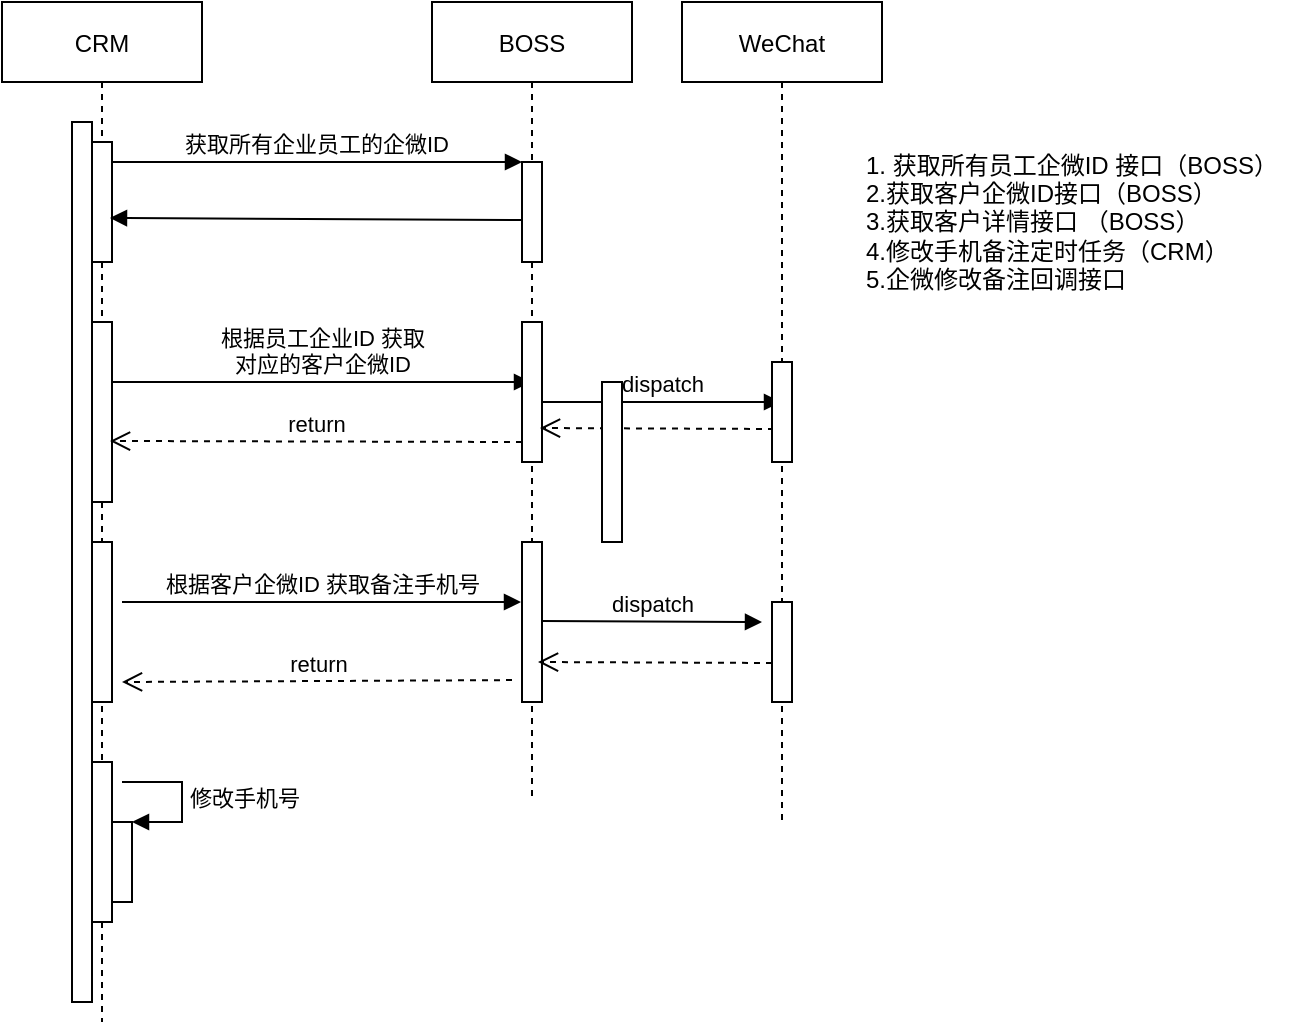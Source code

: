 <mxfile version="16.5.6" type="github">
  <diagram id="kgpKYQtTHZ0yAKxKKP6v" name="Page-1">
    <mxGraphModel dx="946" dy="513" grid="1" gridSize="10" guides="1" tooltips="1" connect="1" arrows="1" fold="1" page="1" pageScale="1" pageWidth="850" pageHeight="1100" math="0" shadow="0">
      <root>
        <mxCell id="0" />
        <mxCell id="1" parent="0" />
        <mxCell id="3nuBFxr9cyL0pnOWT2aG-1" value="CRM" style="shape=umlLifeline;perimeter=lifelinePerimeter;container=1;collapsible=0;recursiveResize=0;rounded=0;shadow=0;strokeWidth=1;" parent="1" vertex="1">
          <mxGeometry x="120" y="80" width="100" height="510" as="geometry" />
        </mxCell>
        <mxCell id="3nuBFxr9cyL0pnOWT2aG-2" value="" style="points=[];perimeter=orthogonalPerimeter;rounded=0;shadow=0;strokeWidth=1;" parent="3nuBFxr9cyL0pnOWT2aG-1" vertex="1">
          <mxGeometry x="45" y="70" width="10" height="60" as="geometry" />
        </mxCell>
        <mxCell id="1vOSKHXe1nliGFfEZGOb-3" value="" style="points=[];perimeter=orthogonalPerimeter;rounded=0;shadow=0;strokeWidth=1;" vertex="1" parent="3nuBFxr9cyL0pnOWT2aG-1">
          <mxGeometry x="45" y="160" width="10" height="90" as="geometry" />
        </mxCell>
        <mxCell id="1vOSKHXe1nliGFfEZGOb-5" value="根据员工企业ID 获取&lt;br&gt;对应的客户企微ID" style="html=1;verticalAlign=bottom;endArrow=block;rounded=0;" edge="1" parent="3nuBFxr9cyL0pnOWT2aG-1" target="3nuBFxr9cyL0pnOWT2aG-5">
          <mxGeometry width="80" relative="1" as="geometry">
            <mxPoint x="55" y="190" as="sourcePoint" />
            <mxPoint x="135" y="190" as="targetPoint" />
          </mxGeometry>
        </mxCell>
        <mxCell id="1vOSKHXe1nliGFfEZGOb-9" value="" style="html=1;points=[];perimeter=orthogonalPerimeter;" vertex="1" parent="3nuBFxr9cyL0pnOWT2aG-1">
          <mxGeometry x="45" y="270" width="10" height="80" as="geometry" />
        </mxCell>
        <mxCell id="1vOSKHXe1nliGFfEZGOb-16" value="" style="html=1;points=[];perimeter=orthogonalPerimeter;" vertex="1" parent="3nuBFxr9cyL0pnOWT2aG-1">
          <mxGeometry x="45" y="380" width="10" height="80" as="geometry" />
        </mxCell>
        <mxCell id="1vOSKHXe1nliGFfEZGOb-17" value="" style="html=1;points=[];perimeter=orthogonalPerimeter;" vertex="1" parent="3nuBFxr9cyL0pnOWT2aG-1">
          <mxGeometry x="55" y="410" width="10" height="40" as="geometry" />
        </mxCell>
        <mxCell id="1vOSKHXe1nliGFfEZGOb-18" value="修改手机号" style="edgeStyle=orthogonalEdgeStyle;html=1;align=left;spacingLeft=2;endArrow=block;rounded=0;entryX=1;entryY=0;" edge="1" target="1vOSKHXe1nliGFfEZGOb-17" parent="3nuBFxr9cyL0pnOWT2aG-1">
          <mxGeometry relative="1" as="geometry">
            <mxPoint x="60" y="390" as="sourcePoint" />
            <Array as="points">
              <mxPoint x="90" y="390" />
            </Array>
          </mxGeometry>
        </mxCell>
        <mxCell id="1vOSKHXe1nliGFfEZGOb-21" value="" style="html=1;points=[];perimeter=orthogonalPerimeter;" vertex="1" parent="3nuBFxr9cyL0pnOWT2aG-1">
          <mxGeometry x="35" y="60" width="10" height="440" as="geometry" />
        </mxCell>
        <mxCell id="3nuBFxr9cyL0pnOWT2aG-5" value="BOSS" style="shape=umlLifeline;perimeter=lifelinePerimeter;container=1;collapsible=0;recursiveResize=0;rounded=0;shadow=0;strokeWidth=1;" parent="1" vertex="1">
          <mxGeometry x="335" y="80" width="100" height="400" as="geometry" />
        </mxCell>
        <mxCell id="3nuBFxr9cyL0pnOWT2aG-6" value="" style="points=[];perimeter=orthogonalPerimeter;rounded=0;shadow=0;strokeWidth=1;" parent="3nuBFxr9cyL0pnOWT2aG-5" vertex="1">
          <mxGeometry x="45" y="80" width="10" height="50" as="geometry" />
        </mxCell>
        <mxCell id="1vOSKHXe1nliGFfEZGOb-4" value="" style="points=[];perimeter=orthogonalPerimeter;rounded=0;shadow=0;strokeWidth=1;" vertex="1" parent="3nuBFxr9cyL0pnOWT2aG-5">
          <mxGeometry x="45" y="160" width="10" height="70" as="geometry" />
        </mxCell>
        <mxCell id="1vOSKHXe1nliGFfEZGOb-6" value="dispatch" style="html=1;verticalAlign=bottom;endArrow=block;rounded=0;" edge="1" parent="3nuBFxr9cyL0pnOWT2aG-5" target="1vOSKHXe1nliGFfEZGOb-1">
          <mxGeometry width="80" relative="1" as="geometry">
            <mxPoint x="55" y="200" as="sourcePoint" />
            <mxPoint x="135" y="200" as="targetPoint" />
          </mxGeometry>
        </mxCell>
        <mxCell id="1vOSKHXe1nliGFfEZGOb-7" value="" style="html=1;verticalAlign=bottom;endArrow=open;dashed=1;endSize=8;rounded=0;exitX=0.1;exitY=0.67;exitDx=0;exitDy=0;exitPerimeter=0;" edge="1" parent="3nuBFxr9cyL0pnOWT2aG-5" source="1vOSKHXe1nliGFfEZGOb-2">
          <mxGeometry relative="1" as="geometry">
            <mxPoint x="173.5" y="213" as="sourcePoint" />
            <mxPoint x="54" y="213" as="targetPoint" />
          </mxGeometry>
        </mxCell>
        <mxCell id="1vOSKHXe1nliGFfEZGOb-10" value="" style="html=1;points=[];perimeter=orthogonalPerimeter;" vertex="1" parent="3nuBFxr9cyL0pnOWT2aG-5">
          <mxGeometry x="45" y="270" width="10" height="80" as="geometry" />
        </mxCell>
        <mxCell id="1vOSKHXe1nliGFfEZGOb-13" value="dispatch" style="html=1;verticalAlign=bottom;endArrow=block;rounded=0;" edge="1" parent="3nuBFxr9cyL0pnOWT2aG-5">
          <mxGeometry width="80" relative="1" as="geometry">
            <mxPoint x="55" y="309.5" as="sourcePoint" />
            <mxPoint x="165" y="310" as="targetPoint" />
          </mxGeometry>
        </mxCell>
        <mxCell id="3nuBFxr9cyL0pnOWT2aG-8" value="获取所有企业员工的企微ID" style="verticalAlign=bottom;endArrow=block;entryX=0;entryY=0;shadow=0;strokeWidth=1;" parent="1" source="3nuBFxr9cyL0pnOWT2aG-2" target="3nuBFxr9cyL0pnOWT2aG-6" edge="1">
          <mxGeometry relative="1" as="geometry">
            <mxPoint x="275" y="160" as="sourcePoint" />
          </mxGeometry>
        </mxCell>
        <mxCell id="3nuBFxr9cyL0pnOWT2aG-9" value="" style="verticalAlign=bottom;endArrow=block;entryX=0.9;entryY=0.633;shadow=0;strokeWidth=1;entryDx=0;entryDy=0;entryPerimeter=0;" parent="1" target="3nuBFxr9cyL0pnOWT2aG-2" edge="1">
          <mxGeometry relative="1" as="geometry">
            <mxPoint x="380" y="189" as="sourcePoint" />
            <mxPoint x="180" y="189" as="targetPoint" />
          </mxGeometry>
        </mxCell>
        <mxCell id="1vOSKHXe1nliGFfEZGOb-1" value="WeChat" style="shape=umlLifeline;perimeter=lifelinePerimeter;container=1;collapsible=0;recursiveResize=0;rounded=0;shadow=0;strokeWidth=1;" vertex="1" parent="1">
          <mxGeometry x="460" y="80" width="100" height="410" as="geometry" />
        </mxCell>
        <mxCell id="1vOSKHXe1nliGFfEZGOb-2" value="" style="points=[];perimeter=orthogonalPerimeter;rounded=0;shadow=0;strokeWidth=1;" vertex="1" parent="1vOSKHXe1nliGFfEZGOb-1">
          <mxGeometry x="45" y="180" width="10" height="50" as="geometry" />
        </mxCell>
        <mxCell id="1vOSKHXe1nliGFfEZGOb-12" value="" style="points=[];perimeter=orthogonalPerimeter;rounded=0;shadow=0;strokeWidth=1;" vertex="1" parent="1vOSKHXe1nliGFfEZGOb-1">
          <mxGeometry x="45" y="300" width="10" height="50" as="geometry" />
        </mxCell>
        <mxCell id="1vOSKHXe1nliGFfEZGOb-14" value="" style="html=1;verticalAlign=bottom;endArrow=open;dashed=1;endSize=8;rounded=0;exitX=0.1;exitY=0.67;exitDx=0;exitDy=0;exitPerimeter=0;" edge="1" parent="1vOSKHXe1nliGFfEZGOb-1">
          <mxGeometry relative="1" as="geometry">
            <mxPoint x="45" y="330.5" as="sourcePoint" />
            <mxPoint x="-72" y="330" as="targetPoint" />
          </mxGeometry>
        </mxCell>
        <mxCell id="1vOSKHXe1nliGFfEZGOb-8" value="return" style="html=1;verticalAlign=bottom;endArrow=open;dashed=1;endSize=8;rounded=0;entryX=0.9;entryY=0.661;entryDx=0;entryDy=0;entryPerimeter=0;" edge="1" parent="1" target="1vOSKHXe1nliGFfEZGOb-3">
          <mxGeometry relative="1" as="geometry">
            <mxPoint x="380" y="300" as="sourcePoint" />
            <mxPoint x="180" y="300" as="targetPoint" />
          </mxGeometry>
        </mxCell>
        <mxCell id="1vOSKHXe1nliGFfEZGOb-11" value="根据客户企微ID 获取备注手机号" style="html=1;verticalAlign=bottom;endArrow=block;rounded=0;" edge="1" parent="1">
          <mxGeometry width="80" relative="1" as="geometry">
            <mxPoint x="180" y="380" as="sourcePoint" />
            <mxPoint x="379.5" y="380" as="targetPoint" />
          </mxGeometry>
        </mxCell>
        <mxCell id="1vOSKHXe1nliGFfEZGOb-15" value="return" style="html=1;verticalAlign=bottom;endArrow=open;dashed=1;endSize=8;rounded=0;entryX=0.9;entryY=0.661;entryDx=0;entryDy=0;entryPerimeter=0;exitX=-0.5;exitY=0.863;exitDx=0;exitDy=0;exitPerimeter=0;" edge="1" parent="1" source="1vOSKHXe1nliGFfEZGOb-10">
          <mxGeometry relative="1" as="geometry">
            <mxPoint x="370" y="420" as="sourcePoint" />
            <mxPoint x="180" y="420" as="targetPoint" />
          </mxGeometry>
        </mxCell>
        <mxCell id="1vOSKHXe1nliGFfEZGOb-19" value="1. 获取所有员工企微ID 接口（BOSS）&lt;br&gt;2.获取客户企微ID接口（BOSS）&lt;br&gt;&lt;div&gt;&lt;span&gt;3.获取客户详情接口 （BOSS）&lt;/span&gt;&lt;/div&gt;&lt;div&gt;&lt;span&gt;4.修改手机备注定时任务（CRM）&lt;br&gt;5.企微修改备注回调接口&lt;/span&gt;&lt;/div&gt;" style="text;html=1;align=left;verticalAlign=middle;resizable=0;points=[];autosize=1;strokeColor=none;fillColor=none;" vertex="1" parent="1">
          <mxGeometry x="550" y="150" width="220" height="80" as="geometry" />
        </mxCell>
        <mxCell id="1vOSKHXe1nliGFfEZGOb-20" value="" style="html=1;points=[];perimeter=orthogonalPerimeter;" vertex="1" parent="1">
          <mxGeometry x="420" y="270" width="10" height="80" as="geometry" />
        </mxCell>
      </root>
    </mxGraphModel>
  </diagram>
</mxfile>
